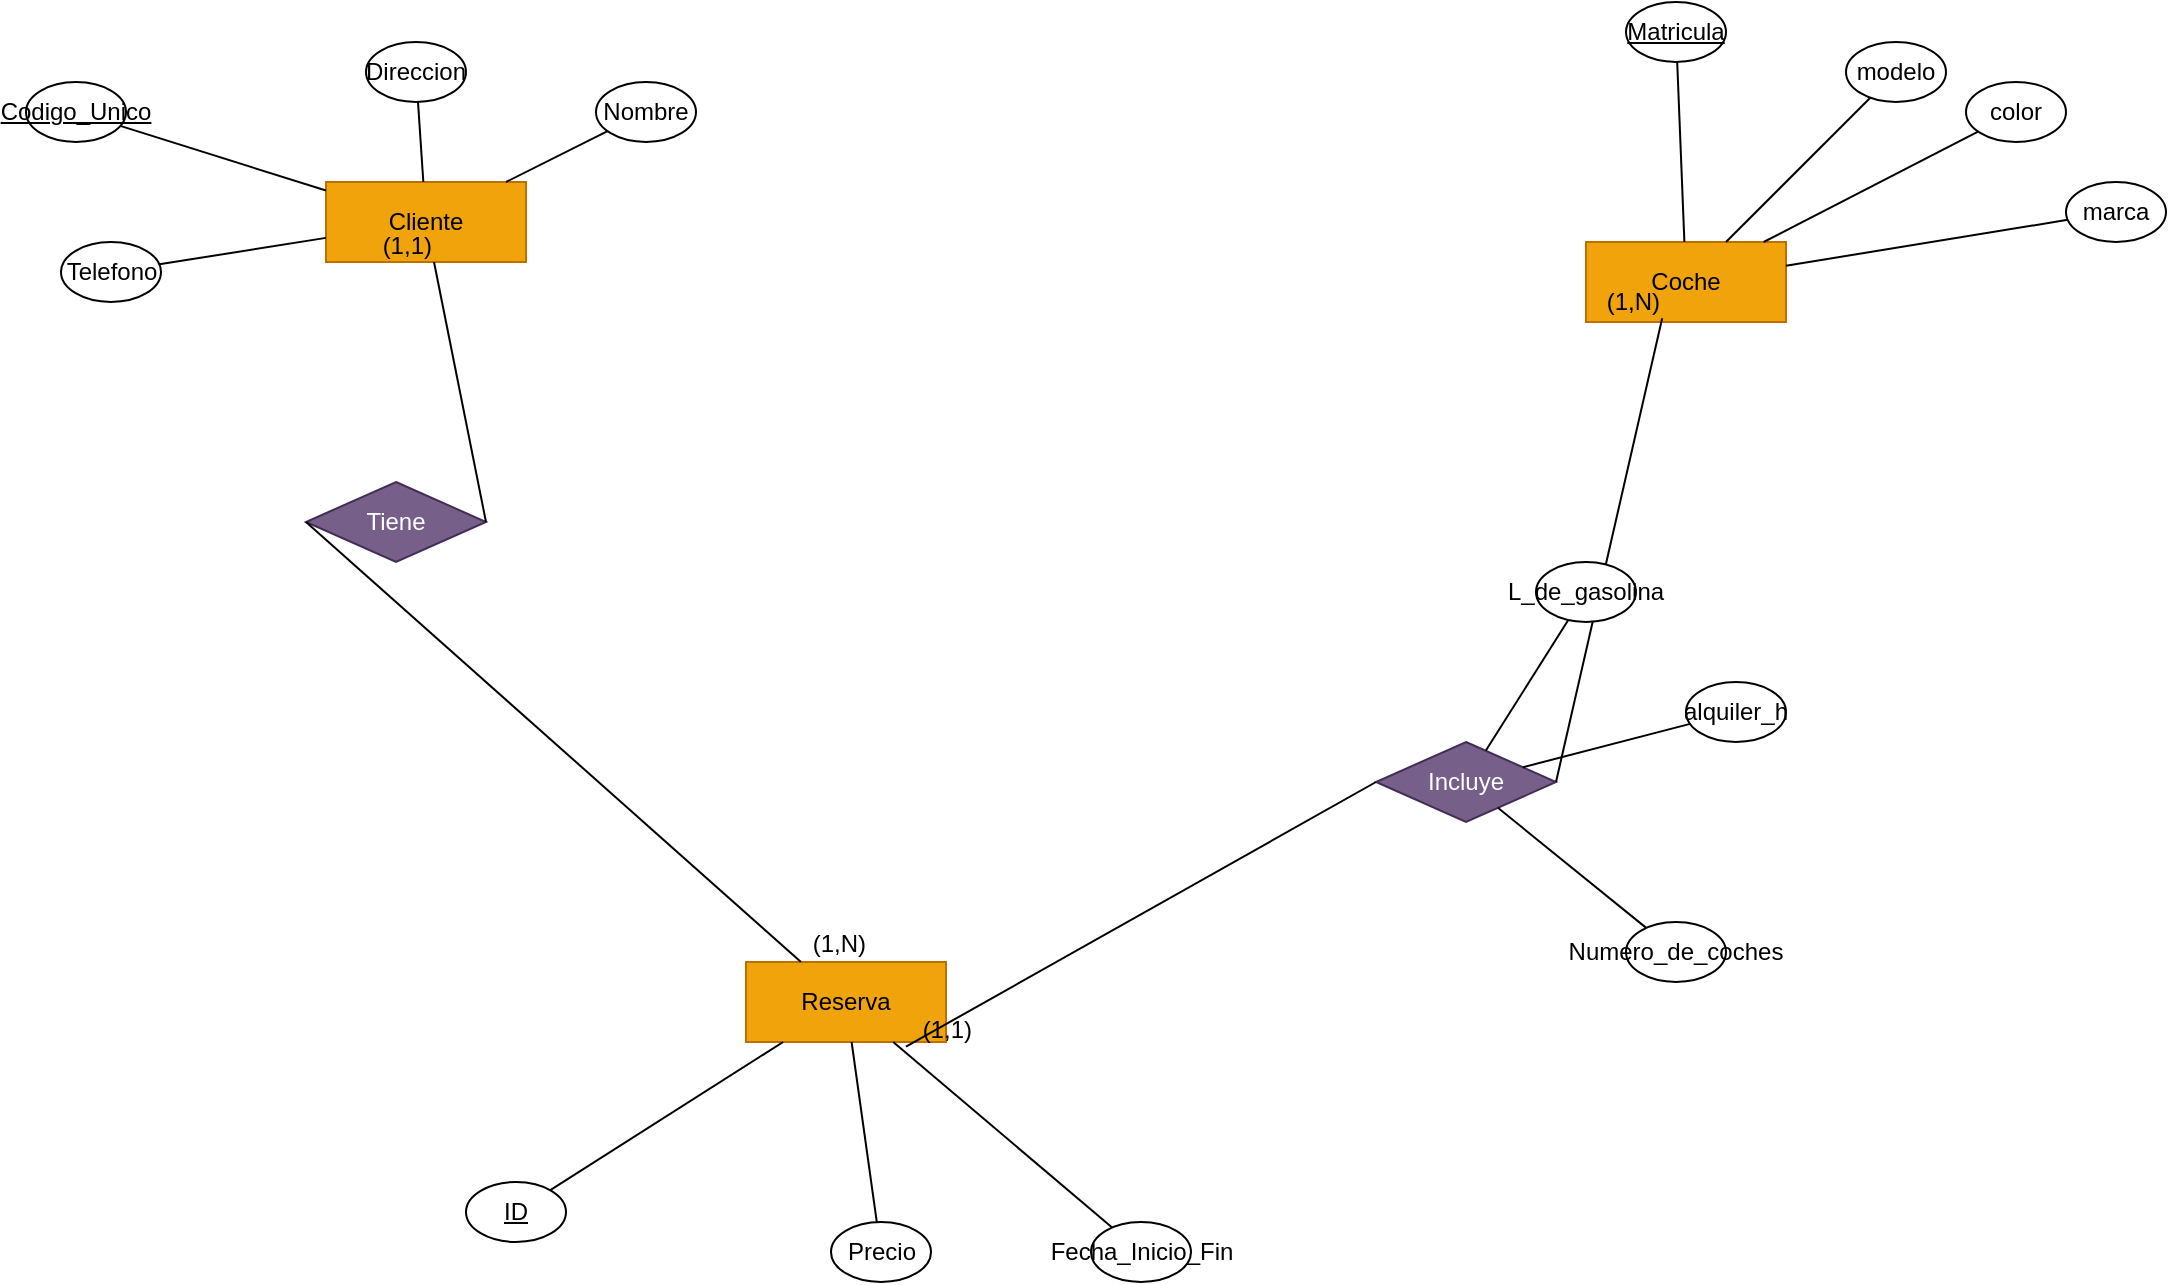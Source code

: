 <mxfile version="27.0.9">
  <diagram name="Página-1" id="d-h8S4a0srsXshj4iV_k">
    <mxGraphModel dx="1317" dy="772" grid="1" gridSize="10" guides="1" tooltips="1" connect="1" arrows="1" fold="1" page="1" pageScale="1" pageWidth="1200" pageHeight="1600" math="0" shadow="0">
      <root>
        <mxCell id="0" />
        <mxCell id="1" parent="0" />
        <mxCell id="DUddIdQGAG8AFFFB7wVg-1" value="Cliente" style="whiteSpace=wrap;html=1;align=center;fillColor=#f0a30a;strokeColor=#BD7000;fontColor=#000000;" parent="1" vertex="1">
          <mxGeometry x="230" y="130" width="100" height="40" as="geometry" />
        </mxCell>
        <mxCell id="DUddIdQGAG8AFFFB7wVg-2" value="Coche" style="whiteSpace=wrap;html=1;align=center;fillColor=#f0a30a;strokeColor=#BD7000;fontColor=#000000;" parent="1" vertex="1">
          <mxGeometry x="860" y="160" width="100" height="40" as="geometry" />
        </mxCell>
        <mxCell id="DUddIdQGAG8AFFFB7wVg-3" value="Reserva" style="whiteSpace=wrap;html=1;align=center;fillColor=#f0a30a;strokeColor=#BD7000;fontColor=#000000;" parent="1" vertex="1">
          <mxGeometry x="440" y="520" width="100" height="40" as="geometry" />
        </mxCell>
        <mxCell id="DUddIdQGAG8AFFFB7wVg-4" value="Tiene" style="shape=rhombus;perimeter=rhombusPerimeter;whiteSpace=wrap;html=1;align=center;fillColor=#76608a;fontColor=#ffffff;strokeColor=#432D57;" parent="1" vertex="1">
          <mxGeometry x="220" y="280" width="90" height="40" as="geometry" />
        </mxCell>
        <mxCell id="DUddIdQGAG8AFFFB7wVg-5" value="" style="endArrow=none;html=1;rounded=0;exitX=0;exitY=0.5;exitDx=0;exitDy=0;" parent="1" source="DUddIdQGAG8AFFFB7wVg-4" target="DUddIdQGAG8AFFFB7wVg-3" edge="1">
          <mxGeometry relative="1" as="geometry">
            <mxPoint x="247" y="380" as="sourcePoint" />
            <mxPoint x="280" y="530" as="targetPoint" />
          </mxGeometry>
        </mxCell>
        <mxCell id="DUddIdQGAG8AFFFB7wVg-6" value="(1,N)" style="resizable=0;html=1;whiteSpace=wrap;align=right;verticalAlign=bottom;" parent="DUddIdQGAG8AFFFB7wVg-5" connectable="0" vertex="1">
          <mxGeometry x="1" relative="1" as="geometry">
            <mxPoint x="34" as="offset" />
          </mxGeometry>
        </mxCell>
        <mxCell id="DUddIdQGAG8AFFFB7wVg-7" value="" style="endArrow=none;html=1;rounded=0;exitX=1;exitY=0.5;exitDx=0;exitDy=0;" parent="1" source="DUddIdQGAG8AFFFB7wVg-4" target="DUddIdQGAG8AFFFB7wVg-1" edge="1">
          <mxGeometry relative="1" as="geometry">
            <mxPoint x="247" y="380" as="sourcePoint" />
            <mxPoint x="293.333" y="310" as="targetPoint" />
          </mxGeometry>
        </mxCell>
        <mxCell id="DUddIdQGAG8AFFFB7wVg-8" value="(1,1)" style="resizable=0;html=1;whiteSpace=wrap;align=right;verticalAlign=bottom;" parent="DUddIdQGAG8AFFFB7wVg-7" connectable="0" vertex="1">
          <mxGeometry x="1" relative="1" as="geometry">
            <mxPoint as="offset" />
          </mxGeometry>
        </mxCell>
        <mxCell id="DUddIdQGAG8AFFFB7wVg-9" value="" style="endArrow=none;html=1;rounded=0;" parent="1" source="DUddIdQGAG8AFFFB7wVg-1" target="DUddIdQGAG8AFFFB7wVg-10" edge="1">
          <mxGeometry relative="1" as="geometry">
            <mxPoint x="255" y="85" as="sourcePoint" />
            <mxPoint x="315" y="85" as="targetPoint" />
          </mxGeometry>
        </mxCell>
        <mxCell id="DUddIdQGAG8AFFFB7wVg-10" value="&lt;u&gt;Codigo_Unico&lt;/u&gt;" style="ellipse;whiteSpace=wrap;html=1;align=center;" parent="1" vertex="1">
          <mxGeometry x="80" y="80" width="50" height="30" as="geometry" />
        </mxCell>
        <mxCell id="DUddIdQGAG8AFFFB7wVg-13" value="" style="endArrow=none;html=1;rounded=0;" parent="1" source="DUddIdQGAG8AFFFB7wVg-1" target="DUddIdQGAG8AFFFB7wVg-14" edge="1">
          <mxGeometry relative="1" as="geometry">
            <mxPoint x="330" y="95" as="sourcePoint" />
            <mxPoint x="390" y="95" as="targetPoint" />
          </mxGeometry>
        </mxCell>
        <mxCell id="DUddIdQGAG8AFFFB7wVg-14" value="Nombre" style="ellipse;whiteSpace=wrap;html=1;align=center;" parent="1" vertex="1">
          <mxGeometry x="365" y="80" width="50" height="30" as="geometry" />
        </mxCell>
        <mxCell id="DUddIdQGAG8AFFFB7wVg-15" value="" style="endArrow=none;html=1;rounded=0;" parent="1" source="DUddIdQGAG8AFFFB7wVg-1" target="DUddIdQGAG8AFFFB7wVg-16" edge="1">
          <mxGeometry relative="1" as="geometry">
            <mxPoint x="220" y="75" as="sourcePoint" />
            <mxPoint x="280" y="75" as="targetPoint" />
          </mxGeometry>
        </mxCell>
        <mxCell id="DUddIdQGAG8AFFFB7wVg-16" value="Direccion" style="ellipse;whiteSpace=wrap;html=1;align=center;" parent="1" vertex="1">
          <mxGeometry x="250" y="60" width="50" height="30" as="geometry" />
        </mxCell>
        <mxCell id="DUddIdQGAG8AFFFB7wVg-17" value="" style="endArrow=none;html=1;rounded=0;" parent="1" source="DUddIdQGAG8AFFFB7wVg-1" target="DUddIdQGAG8AFFFB7wVg-18" edge="1">
          <mxGeometry relative="1" as="geometry">
            <mxPoint x="62.5" y="175" as="sourcePoint" />
            <mxPoint x="122.5" y="175" as="targetPoint" />
          </mxGeometry>
        </mxCell>
        <mxCell id="DUddIdQGAG8AFFFB7wVg-18" value="Telefono" style="ellipse;whiteSpace=wrap;html=1;align=center;" parent="1" vertex="1">
          <mxGeometry x="97.5" y="160" width="50" height="30" as="geometry" />
        </mxCell>
        <mxCell id="DUddIdQGAG8AFFFB7wVg-19" value="" style="endArrow=none;html=1;rounded=0;" parent="1" source="DUddIdQGAG8AFFFB7wVg-3" target="DUddIdQGAG8AFFFB7wVg-20" edge="1">
          <mxGeometry relative="1" as="geometry">
            <mxPoint x="502.5" y="315" as="sourcePoint" />
            <mxPoint x="562.5" y="315" as="targetPoint" />
          </mxGeometry>
        </mxCell>
        <mxCell id="DUddIdQGAG8AFFFB7wVg-20" value="&lt;u&gt;ID&lt;/u&gt;" style="ellipse;whiteSpace=wrap;html=1;align=center;" parent="1" vertex="1">
          <mxGeometry x="300" y="630" width="50" height="30" as="geometry" />
        </mxCell>
        <mxCell id="DUddIdQGAG8AFFFB7wVg-21" value="" style="endArrow=none;html=1;rounded=0;" parent="1" source="DUddIdQGAG8AFFFB7wVg-3" target="DUddIdQGAG8AFFFB7wVg-22" edge="1">
          <mxGeometry relative="1" as="geometry">
            <mxPoint x="612.5" y="575" as="sourcePoint" />
            <mxPoint x="672.5" y="575" as="targetPoint" />
          </mxGeometry>
        </mxCell>
        <mxCell id="DUddIdQGAG8AFFFB7wVg-22" value="Fecha_Inicio_Fin" style="ellipse;whiteSpace=wrap;html=1;align=center;" parent="1" vertex="1">
          <mxGeometry x="612.5" y="650" width="50" height="30" as="geometry" />
        </mxCell>
        <mxCell id="DUddIdQGAG8AFFFB7wVg-23" value="" style="endArrow=none;html=1;rounded=0;" parent="1" source="DUddIdQGAG8AFFFB7wVg-3" target="DUddIdQGAG8AFFFB7wVg-24" edge="1">
          <mxGeometry relative="1" as="geometry">
            <mxPoint x="502.5" y="490" as="sourcePoint" />
            <mxPoint x="562.5" y="375" as="targetPoint" />
          </mxGeometry>
        </mxCell>
        <mxCell id="DUddIdQGAG8AFFFB7wVg-24" value="Precio" style="ellipse;whiteSpace=wrap;html=1;align=center;" parent="1" vertex="1">
          <mxGeometry x="482.5" y="650" width="50" height="30" as="geometry" />
        </mxCell>
        <mxCell id="DUddIdQGAG8AFFFB7wVg-25" value="" style="endArrow=none;html=1;rounded=0;" parent="1" source="DUddIdQGAG8AFFFB7wVg-2" target="DUddIdQGAG8AFFFB7wVg-26" edge="1">
          <mxGeometry relative="1" as="geometry">
            <mxPoint x="640" y="75" as="sourcePoint" />
            <mxPoint x="700" y="75" as="targetPoint" />
          </mxGeometry>
        </mxCell>
        <mxCell id="DUddIdQGAG8AFFFB7wVg-26" value="&lt;u&gt;Matricula&lt;/u&gt;" style="ellipse;whiteSpace=wrap;html=1;align=center;" parent="1" vertex="1">
          <mxGeometry x="880" y="40" width="50" height="30" as="geometry" />
        </mxCell>
        <mxCell id="DUddIdQGAG8AFFFB7wVg-27" value="" style="endArrow=none;html=1;rounded=0;" parent="1" source="DUddIdQGAG8AFFFB7wVg-2" target="DUddIdQGAG8AFFFB7wVg-28" edge="1">
          <mxGeometry relative="1" as="geometry">
            <mxPoint x="620" y="55" as="sourcePoint" />
            <mxPoint x="680" y="55" as="targetPoint" />
          </mxGeometry>
        </mxCell>
        <mxCell id="DUddIdQGAG8AFFFB7wVg-28" value="modelo" style="ellipse;whiteSpace=wrap;html=1;align=center;" parent="1" vertex="1">
          <mxGeometry x="990" y="60" width="50" height="30" as="geometry" />
        </mxCell>
        <mxCell id="DUddIdQGAG8AFFFB7wVg-29" value="" style="endArrow=none;html=1;rounded=0;" parent="1" source="DUddIdQGAG8AFFFB7wVg-2" target="DUddIdQGAG8AFFFB7wVg-30" edge="1">
          <mxGeometry relative="1" as="geometry">
            <mxPoint x="620" y="55" as="sourcePoint" />
            <mxPoint x="680" y="55" as="targetPoint" />
          </mxGeometry>
        </mxCell>
        <mxCell id="DUddIdQGAG8AFFFB7wVg-30" value="color" style="ellipse;whiteSpace=wrap;html=1;align=center;" parent="1" vertex="1">
          <mxGeometry x="1050" y="80" width="50" height="30" as="geometry" />
        </mxCell>
        <mxCell id="DUddIdQGAG8AFFFB7wVg-31" value="" style="endArrow=none;html=1;rounded=0;" parent="1" source="DUddIdQGAG8AFFFB7wVg-2" target="DUddIdQGAG8AFFFB7wVg-32" edge="1">
          <mxGeometry relative="1" as="geometry">
            <mxPoint x="620" y="55" as="sourcePoint" />
            <mxPoint x="680" y="55" as="targetPoint" />
          </mxGeometry>
        </mxCell>
        <mxCell id="DUddIdQGAG8AFFFB7wVg-32" value="marca" style="ellipse;whiteSpace=wrap;html=1;align=center;" parent="1" vertex="1">
          <mxGeometry x="1100" y="130" width="50" height="30" as="geometry" />
        </mxCell>
        <mxCell id="1xkUyqN9_8EQwGxAcxYH-7" value="Incluye" style="shape=rhombus;perimeter=rhombusPerimeter;whiteSpace=wrap;html=1;align=center;fillColor=#76608a;fontColor=#ffffff;strokeColor=#432D57;" vertex="1" parent="1">
          <mxGeometry x="755" y="410" width="90" height="40" as="geometry" />
        </mxCell>
        <mxCell id="1xkUyqN9_8EQwGxAcxYH-8" value="" style="endArrow=none;html=1;rounded=0;exitX=0;exitY=0.5;exitDx=0;exitDy=0;entryX=0.8;entryY=1.058;entryDx=0;entryDy=0;entryPerimeter=0;" edge="1" source="1xkUyqN9_8EQwGxAcxYH-7" parent="1" target="DUddIdQGAG8AFFFB7wVg-3">
          <mxGeometry relative="1" as="geometry">
            <mxPoint x="382" y="361.3" as="sourcePoint" />
            <mxPoint x="335" y="391.3" as="targetPoint" />
          </mxGeometry>
        </mxCell>
        <mxCell id="1xkUyqN9_8EQwGxAcxYH-9" value="(1,1)" style="resizable=0;html=1;whiteSpace=wrap;align=right;verticalAlign=bottom;" connectable="0" vertex="1" parent="1xkUyqN9_8EQwGxAcxYH-8">
          <mxGeometry x="1" relative="1" as="geometry">
            <mxPoint x="34" as="offset" />
          </mxGeometry>
        </mxCell>
        <mxCell id="1xkUyqN9_8EQwGxAcxYH-10" value="" style="endArrow=none;html=1;rounded=0;exitX=1;exitY=0.5;exitDx=0;exitDy=0;entryX=0.381;entryY=0.954;entryDx=0;entryDy=0;entryPerimeter=0;" edge="1" source="1xkUyqN9_8EQwGxAcxYH-7" parent="1" target="DUddIdQGAG8AFFFB7wVg-2">
          <mxGeometry relative="1" as="geometry">
            <mxPoint x="382" y="361.3" as="sourcePoint" />
            <mxPoint x="675" y="359.996" as="targetPoint" />
          </mxGeometry>
        </mxCell>
        <mxCell id="1xkUyqN9_8EQwGxAcxYH-11" value="(1,N)" style="resizable=0;html=1;whiteSpace=wrap;align=right;verticalAlign=bottom;" connectable="0" vertex="1" parent="1xkUyqN9_8EQwGxAcxYH-10">
          <mxGeometry x="1" relative="1" as="geometry">
            <mxPoint as="offset" />
          </mxGeometry>
        </mxCell>
        <mxCell id="1xkUyqN9_8EQwGxAcxYH-12" value="" style="endArrow=none;html=1;rounded=0;" edge="1" target="1xkUyqN9_8EQwGxAcxYH-13" parent="1" source="1xkUyqN9_8EQwGxAcxYH-7">
          <mxGeometry relative="1" as="geometry">
            <mxPoint x="805" y="345" as="sourcePoint" />
            <mxPoint x="865" y="345" as="targetPoint" />
          </mxGeometry>
        </mxCell>
        <mxCell id="1xkUyqN9_8EQwGxAcxYH-13" value="L_de_gasolina" style="ellipse;whiteSpace=wrap;html=1;align=center;" vertex="1" parent="1">
          <mxGeometry x="835" y="320" width="50" height="30" as="geometry" />
        </mxCell>
        <mxCell id="1xkUyqN9_8EQwGxAcxYH-16" value="" style="endArrow=none;html=1;rounded=0;" edge="1" target="1xkUyqN9_8EQwGxAcxYH-17" parent="1" source="1xkUyqN9_8EQwGxAcxYH-7">
          <mxGeometry relative="1" as="geometry">
            <mxPoint x="845" y="515" as="sourcePoint" />
            <mxPoint x="905" y="515" as="targetPoint" />
          </mxGeometry>
        </mxCell>
        <mxCell id="1xkUyqN9_8EQwGxAcxYH-17" value="Numero_de_coches" style="ellipse;whiteSpace=wrap;html=1;align=center;" vertex="1" parent="1">
          <mxGeometry x="880" y="500" width="50" height="30" as="geometry" />
        </mxCell>
        <mxCell id="1xkUyqN9_8EQwGxAcxYH-19" value="" style="endArrow=none;html=1;rounded=0;" edge="1" target="1xkUyqN9_8EQwGxAcxYH-20" parent="1" source="1xkUyqN9_8EQwGxAcxYH-7">
          <mxGeometry relative="1" as="geometry">
            <mxPoint x="875" y="395" as="sourcePoint" />
            <mxPoint x="935" y="395" as="targetPoint" />
          </mxGeometry>
        </mxCell>
        <mxCell id="1xkUyqN9_8EQwGxAcxYH-20" value="alquiler_h" style="ellipse;whiteSpace=wrap;html=1;align=center;" vertex="1" parent="1">
          <mxGeometry x="910" y="380" width="50" height="30" as="geometry" />
        </mxCell>
      </root>
    </mxGraphModel>
  </diagram>
</mxfile>
